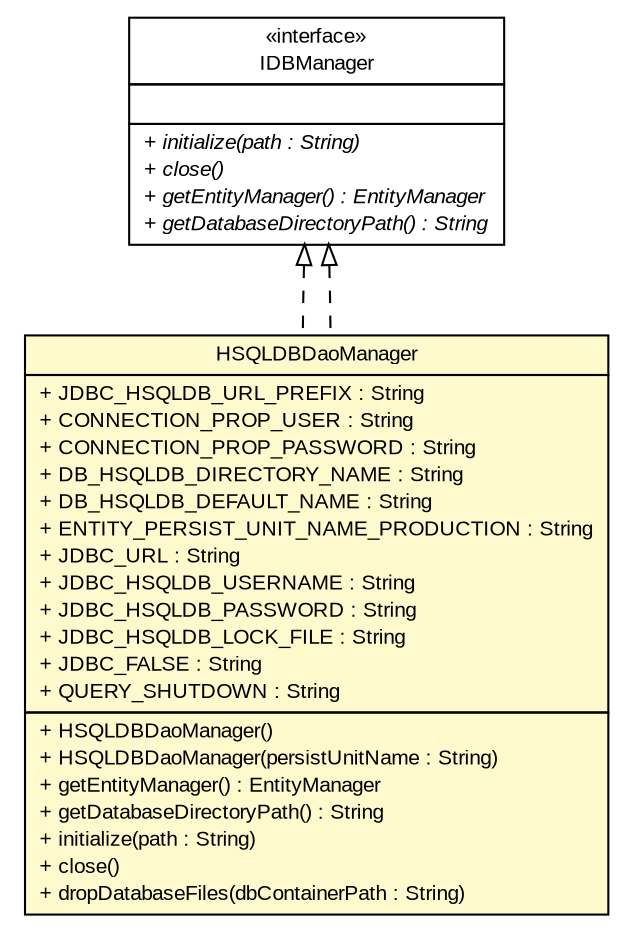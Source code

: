 #!/usr/local/bin/dot
#
# Class diagram 
# Generated by UMLGraph version R5_6-24-gf6e263 (http://www.umlgraph.org/)
#

digraph G {
	edge [fontname="arial",fontsize=10,labelfontname="arial",labelfontsize=10];
	node [fontname="arial",fontsize=10,shape=plaintext];
	nodesep=0.25;
	ranksep=0.5;
	// gov.sandia.cf.dao.hsqldb.HSQLDBDaoManager
	c135406 [label=<<table title="gov.sandia.cf.dao.hsqldb.HSQLDBDaoManager" border="0" cellborder="1" cellspacing="0" cellpadding="2" port="p" bgcolor="lemonChiffon" href="./HSQLDBDaoManager.html">
		<tr><td><table border="0" cellspacing="0" cellpadding="1">
<tr><td align="center" balign="center"> HSQLDBDaoManager </td></tr>
		</table></td></tr>
		<tr><td><table border="0" cellspacing="0" cellpadding="1">
<tr><td align="left" balign="left"> + JDBC_HSQLDB_URL_PREFIX : String </td></tr>
<tr><td align="left" balign="left"> + CONNECTION_PROP_USER : String </td></tr>
<tr><td align="left" balign="left"> + CONNECTION_PROP_PASSWORD : String </td></tr>
<tr><td align="left" balign="left"> + DB_HSQLDB_DIRECTORY_NAME : String </td></tr>
<tr><td align="left" balign="left"> + DB_HSQLDB_DEFAULT_NAME : String </td></tr>
<tr><td align="left" balign="left"> + ENTITY_PERSIST_UNIT_NAME_PRODUCTION : String </td></tr>
<tr><td align="left" balign="left"> + JDBC_URL : String </td></tr>
<tr><td align="left" balign="left"> + JDBC_HSQLDB_USERNAME : String </td></tr>
<tr><td align="left" balign="left"> + JDBC_HSQLDB_PASSWORD : String </td></tr>
<tr><td align="left" balign="left"> + JDBC_HSQLDB_LOCK_FILE : String </td></tr>
<tr><td align="left" balign="left"> + JDBC_FALSE : String </td></tr>
<tr><td align="left" balign="left"> + QUERY_SHUTDOWN : String </td></tr>
		</table></td></tr>
		<tr><td><table border="0" cellspacing="0" cellpadding="1">
<tr><td align="left" balign="left"> + HSQLDBDaoManager() </td></tr>
<tr><td align="left" balign="left"> + HSQLDBDaoManager(persistUnitName : String) </td></tr>
<tr><td align="left" balign="left"> + getEntityManager() : EntityManager </td></tr>
<tr><td align="left" balign="left"> + getDatabaseDirectoryPath() : String </td></tr>
<tr><td align="left" balign="left"> + initialize(path : String) </td></tr>
<tr><td align="left" balign="left"> + close() </td></tr>
<tr><td align="left" balign="left"> + dropDatabaseFiles(dbContainerPath : String) </td></tr>
		</table></td></tr>
		</table>>, URL="./HSQLDBDaoManager.html", fontname="arial", fontcolor="black", fontsize=10.0];
	// gov.sandia.cf.dao.IDBManager
	c135412 [label=<<table title="gov.sandia.cf.dao.IDBManager" border="0" cellborder="1" cellspacing="0" cellpadding="2" port="p" href="../IDBManager.html">
		<tr><td><table border="0" cellspacing="0" cellpadding="1">
<tr><td align="center" balign="center"> &#171;interface&#187; </td></tr>
<tr><td align="center" balign="center"> IDBManager </td></tr>
		</table></td></tr>
		<tr><td><table border="0" cellspacing="0" cellpadding="1">
<tr><td align="left" balign="left">  </td></tr>
		</table></td></tr>
		<tr><td><table border="0" cellspacing="0" cellpadding="1">
<tr><td align="left" balign="left"><font face="arial italic" point-size="10.0"> + initialize(path : String) </font></td></tr>
<tr><td align="left" balign="left"><font face="arial italic" point-size="10.0"> + close() </font></td></tr>
<tr><td align="left" balign="left"><font face="arial italic" point-size="10.0"> + getEntityManager() : EntityManager </font></td></tr>
<tr><td align="left" balign="left"><font face="arial italic" point-size="10.0"> + getDatabaseDirectoryPath() : String </font></td></tr>
		</table></td></tr>
		</table>>, URL="../IDBManager.html", fontname="arial", fontcolor="black", fontsize=10.0];
	//gov.sandia.cf.dao.hsqldb.HSQLDBDaoManager implements gov.sandia.cf.dao.IDBManager
	c135412:p -> c135406:p [dir=back,arrowtail=empty,style=dashed];
	//gov.sandia.cf.dao.hsqldb.HSQLDBDaoManager implements gov.sandia.cf.dao.IDBManager
	c135412:p -> c135406:p [dir=back,arrowtail=empty,style=dashed];
}

